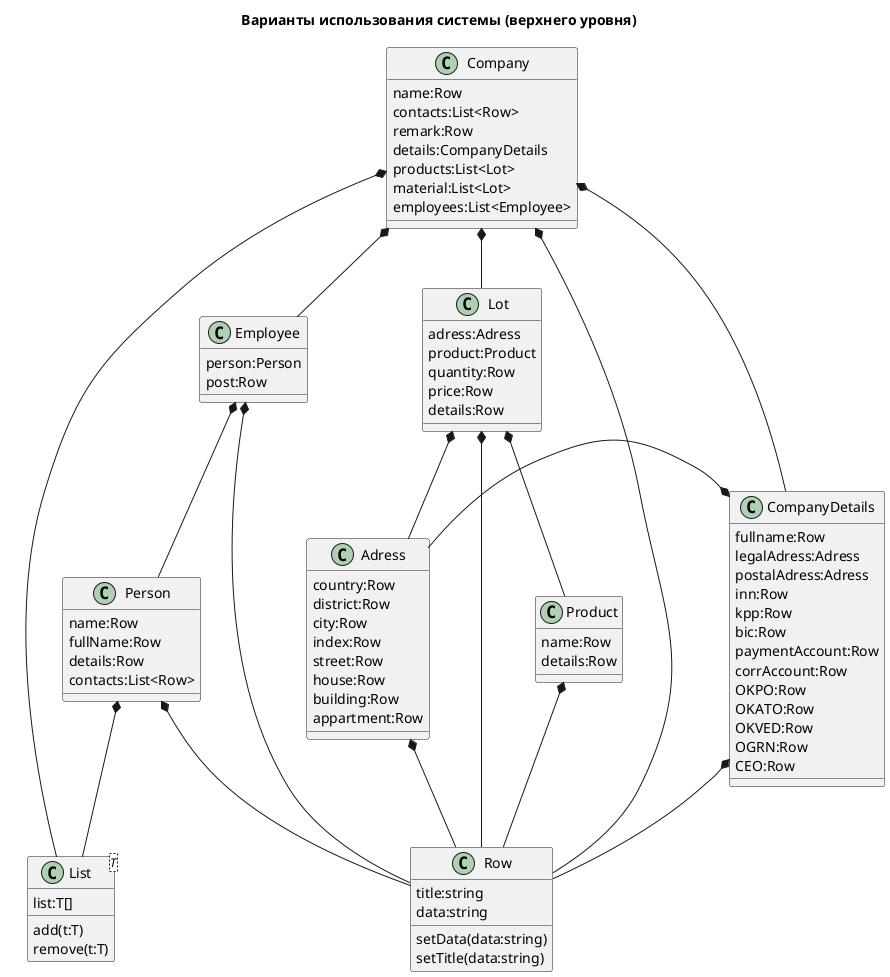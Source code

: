 @startuml
title Варианты использования системы (верхнего уровня)



class "Row" as Row{
    title:string
    data:string
    setData(data:string)
    setTitle(data:string)
}


class "Person" as Person{
    name:Row
    fullName:Row
    details:Row
    contacts:List<Row>

}
Person *-- Row
Person *-- List

class "Employee" as Employee{
    person:Person
    post:Row
}
Employee *-- Row
Employee *-- Person

class "Company" as Company{
    name:Row
    contacts:List<Row>
    remark:Row
    details:CompanyDetails
    products:List<Lot>
    material:List<Lot>
    employees:List<Employee>
}
Company *-- Row
Company *-- CompanyDetails
Company *-- List
Company *-- Lot
Company *-- Employee


class "List<T>" as List{
    list:T[]
    add(t:T)
    remove(t:T)
}


class "Lot" as Lot{
    adress:Adress
    product:Product
    quantity:Row
    price:Row
    details:Row
}
Lot *-- Row
Lot *-- Adress
Lot *--Product



class "Product" as Product{
    name:Row
    details:Row
}
Product *-- Row


class "Adress" as Adress{
    country:Row
    district:Row
    city:Row
    index:Row
    street:Row
    house:Row
    building:Row
    appartment:Row
}
Adress *-- Row


class "CompanyDetails" as CompanyDetails{

    fullname:Row
    legalAdress:Adress
    postalAdress:Adress
    inn:Row
    kpp:Row
    bic:Row
    paymentAccount:Row
    corrAccount:Row
    OKPO:Row
    OKATO:Row
    OKVED:Row
    OGRN:Row
    CEO:Row
}
CompanyDetails *-- Row
CompanyDetails *-l- Adress
@enduml